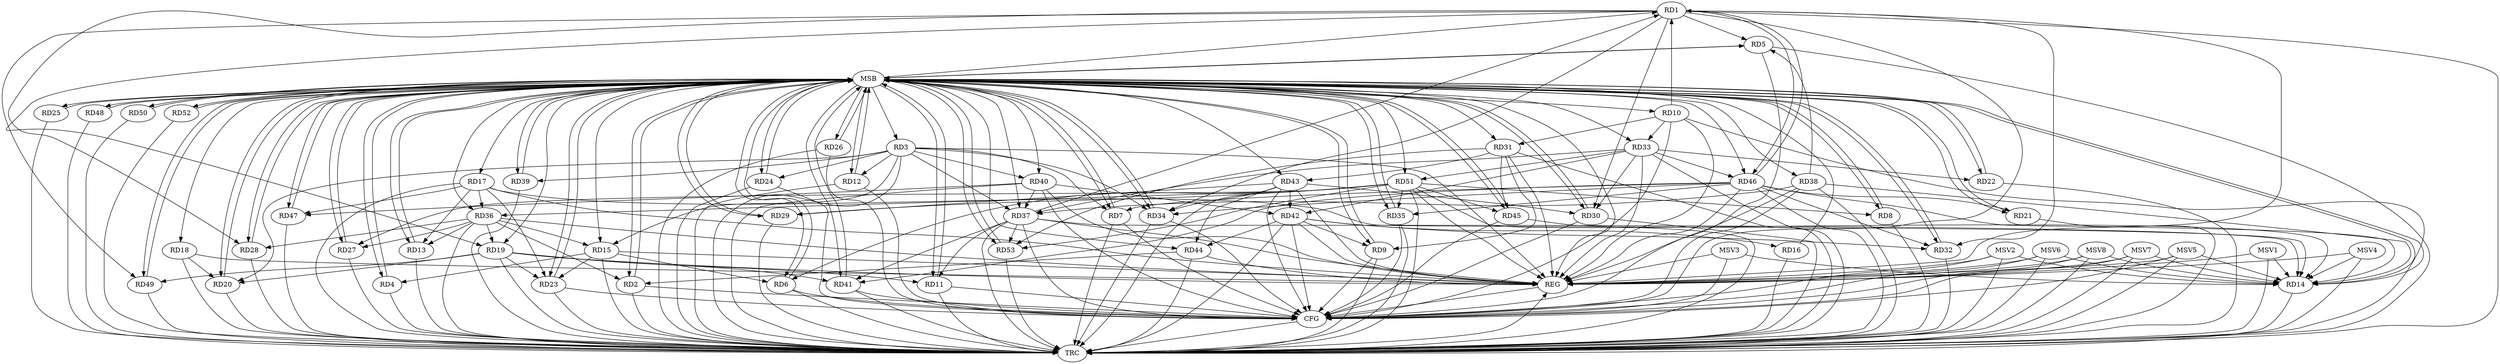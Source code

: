 strict digraph G {
  RD1 [ label="RD1" ];
  RD2 [ label="RD2" ];
  RD3 [ label="RD3" ];
  RD4 [ label="RD4" ];
  RD5 [ label="RD5" ];
  RD6 [ label="RD6" ];
  RD7 [ label="RD7" ];
  RD8 [ label="RD8" ];
  RD9 [ label="RD9" ];
  RD10 [ label="RD10" ];
  RD11 [ label="RD11" ];
  RD12 [ label="RD12" ];
  RD13 [ label="RD13" ];
  RD14 [ label="RD14" ];
  RD15 [ label="RD15" ];
  RD16 [ label="RD16" ];
  RD17 [ label="RD17" ];
  RD18 [ label="RD18" ];
  RD19 [ label="RD19" ];
  RD20 [ label="RD20" ];
  RD21 [ label="RD21" ];
  RD22 [ label="RD22" ];
  RD23 [ label="RD23" ];
  RD24 [ label="RD24" ];
  RD25 [ label="RD25" ];
  RD26 [ label="RD26" ];
  RD27 [ label="RD27" ];
  RD28 [ label="RD28" ];
  RD29 [ label="RD29" ];
  RD30 [ label="RD30" ];
  RD31 [ label="RD31" ];
  RD32 [ label="RD32" ];
  RD33 [ label="RD33" ];
  RD34 [ label="RD34" ];
  RD35 [ label="RD35" ];
  RD36 [ label="RD36" ];
  RD37 [ label="RD37" ];
  RD38 [ label="RD38" ];
  RD39 [ label="RD39" ];
  RD40 [ label="RD40" ];
  RD41 [ label="RD41" ];
  RD42 [ label="RD42" ];
  RD43 [ label="RD43" ];
  RD44 [ label="RD44" ];
  RD45 [ label="RD45" ];
  RD46 [ label="RD46" ];
  RD47 [ label="RD47" ];
  RD48 [ label="RD48" ];
  RD49 [ label="RD49" ];
  RD50 [ label="RD50" ];
  RD51 [ label="RD51" ];
  RD52 [ label="RD52" ];
  RD53 [ label="RD53" ];
  REG [ label="REG" ];
  MSB [ label="MSB" ];
  CFG [ label="CFG" ];
  TRC [ label="TRC" ];
  MSV1 [ label="MSV1" ];
  MSV2 [ label="MSV2" ];
  MSV3 [ label="MSV3" ];
  MSV4 [ label="MSV4" ];
  MSV5 [ label="MSV5" ];
  MSV6 [ label="MSV6" ];
  MSV7 [ label="MSV7" ];
  MSV8 [ label="MSV8" ];
  RD1 -> RD5;
  RD10 -> RD1;
  RD1 -> RD19;
  RD1 -> RD28;
  RD1 -> RD30;
  RD1 -> RD32;
  RD1 -> RD34;
  RD37 -> RD1;
  RD1 -> RD46;
  RD46 -> RD1;
  RD1 -> RD49;
  RD36 -> RD2;
  RD44 -> RD2;
  RD3 -> RD7;
  RD3 -> RD12;
  RD3 -> RD15;
  RD3 -> RD20;
  RD3 -> RD24;
  RD3 -> RD34;
  RD3 -> RD37;
  RD3 -> RD39;
  RD3 -> RD40;
  RD15 -> RD4;
  RD38 -> RD5;
  RD15 -> RD6;
  RD51 -> RD6;
  RD46 -> RD7;
  RD51 -> RD8;
  RD31 -> RD9;
  RD42 -> RD9;
  RD10 -> RD31;
  RD10 -> RD33;
  RD19 -> RD11;
  RD37 -> RD11;
  RD17 -> RD13;
  RD36 -> RD13;
  RD17 -> RD14;
  RD37 -> RD14;
  RD38 -> RD14;
  RD46 -> RD14;
  RD51 -> RD14;
  RD15 -> RD23;
  RD36 -> RD15;
  RD42 -> RD16;
  RD17 -> RD23;
  RD17 -> RD36;
  RD17 -> RD47;
  RD18 -> RD20;
  RD19 -> RD20;
  RD19 -> RD23;
  RD36 -> RD19;
  RD19 -> RD41;
  RD19 -> RD49;
  RD46 -> RD21;
  RD33 -> RD22;
  RD36 -> RD27;
  RD51 -> RD27;
  RD36 -> RD28;
  RD43 -> RD29;
  RD51 -> RD29;
  RD33 -> RD30;
  RD43 -> RD30;
  RD31 -> RD43;
  RD31 -> RD45;
  RD31 -> RD53;
  RD42 -> RD32;
  RD46 -> RD32;
  RD33 -> RD37;
  RD33 -> RD42;
  RD33 -> RD46;
  RD33 -> RD51;
  RD43 -> RD34;
  RD46 -> RD34;
  RD46 -> RD35;
  RD51 -> RD35;
  RD51 -> RD36;
  RD38 -> RD37;
  RD40 -> RD37;
  RD37 -> RD41;
  RD37 -> RD53;
  RD40 -> RD42;
  RD40 -> RD47;
  RD46 -> RD41;
  RD43 -> RD42;
  RD42 -> RD44;
  RD43 -> RD44;
  RD51 -> RD45;
  RD51 -> RD53;
  RD1 -> REG;
  RD3 -> REG;
  RD10 -> REG;
  RD15 -> REG;
  RD17 -> REG;
  RD18 -> REG;
  RD19 -> REG;
  RD31 -> REG;
  RD33 -> REG;
  RD36 -> REG;
  RD37 -> REG;
  RD38 -> REG;
  RD40 -> REG;
  RD42 -> REG;
  RD43 -> REG;
  RD44 -> REG;
  RD46 -> REG;
  RD51 -> REG;
  RD2 -> MSB;
  MSB -> RD24;
  MSB -> RD25;
  MSB -> RD32;
  MSB -> RD36;
  MSB -> RD45;
  MSB -> REG;
  RD4 -> MSB;
  MSB -> RD2;
  MSB -> RD6;
  MSB -> RD15;
  MSB -> RD40;
  MSB -> RD46;
  RD5 -> MSB;
  MSB -> RD11;
  MSB -> RD14;
  MSB -> RD22;
  MSB -> RD28;
  MSB -> RD31;
  MSB -> RD43;
  MSB -> RD49;
  MSB -> RD50;
  RD6 -> MSB;
  MSB -> RD30;
  MSB -> RD41;
  RD7 -> MSB;
  MSB -> RD1;
  MSB -> RD27;
  RD8 -> MSB;
  MSB -> RD7;
  RD9 -> MSB;
  MSB -> RD13;
  MSB -> RD35;
  RD11 -> MSB;
  MSB -> RD34;
  MSB -> RD51;
  RD12 -> MSB;
  MSB -> RD47;
  RD13 -> MSB;
  MSB -> RD18;
  RD14 -> MSB;
  MSB -> RD9;
  MSB -> RD48;
  MSB -> RD53;
  RD16 -> MSB;
  MSB -> RD8;
  MSB -> RD19;
  MSB -> RD23;
  MSB -> RD52;
  RD20 -> MSB;
  MSB -> RD12;
  MSB -> RD26;
  RD21 -> MSB;
  MSB -> RD37;
  MSB -> RD44;
  RD22 -> MSB;
  MSB -> RD5;
  RD23 -> MSB;
  MSB -> RD4;
  RD24 -> MSB;
  RD25 -> MSB;
  MSB -> RD39;
  RD26 -> MSB;
  MSB -> RD29;
  MSB -> RD33;
  RD27 -> MSB;
  MSB -> RD10;
  RD28 -> MSB;
  MSB -> RD17;
  RD29 -> MSB;
  RD30 -> MSB;
  MSB -> RD21;
  RD32 -> MSB;
  RD34 -> MSB;
  RD35 -> MSB;
  RD39 -> MSB;
  RD41 -> MSB;
  RD45 -> MSB;
  RD47 -> MSB;
  RD48 -> MSB;
  RD49 -> MSB;
  RD50 -> MSB;
  MSB -> RD3;
  MSB -> RD20;
  RD52 -> MSB;
  RD53 -> MSB;
  MSB -> RD38;
  RD2 -> CFG;
  RD9 -> CFG;
  RD34 -> CFG;
  RD40 -> CFG;
  RD45 -> CFG;
  RD1 -> CFG;
  RD23 -> CFG;
  RD11 -> CFG;
  RD43 -> CFG;
  RD7 -> CFG;
  RD42 -> CFG;
  RD26 -> CFG;
  RD37 -> CFG;
  RD38 -> CFG;
  RD24 -> CFG;
  RD6 -> CFG;
  RD5 -> CFG;
  RD35 -> CFG;
  RD41 -> CFG;
  RD12 -> CFG;
  RD30 -> CFG;
  RD10 -> CFG;
  REG -> CFG;
  RD1 -> TRC;
  RD2 -> TRC;
  RD3 -> TRC;
  RD4 -> TRC;
  RD5 -> TRC;
  RD6 -> TRC;
  RD7 -> TRC;
  RD8 -> TRC;
  RD9 -> TRC;
  RD10 -> TRC;
  RD11 -> TRC;
  RD12 -> TRC;
  RD13 -> TRC;
  RD14 -> TRC;
  RD15 -> TRC;
  RD16 -> TRC;
  RD17 -> TRC;
  RD18 -> TRC;
  RD19 -> TRC;
  RD20 -> TRC;
  RD21 -> TRC;
  RD22 -> TRC;
  RD23 -> TRC;
  RD24 -> TRC;
  RD25 -> TRC;
  RD26 -> TRC;
  RD27 -> TRC;
  RD28 -> TRC;
  RD29 -> TRC;
  RD30 -> TRC;
  RD31 -> TRC;
  RD32 -> TRC;
  RD33 -> TRC;
  RD34 -> TRC;
  RD35 -> TRC;
  RD36 -> TRC;
  RD37 -> TRC;
  RD38 -> TRC;
  RD39 -> TRC;
  RD40 -> TRC;
  RD41 -> TRC;
  RD42 -> TRC;
  RD43 -> TRC;
  RD44 -> TRC;
  RD45 -> TRC;
  RD46 -> TRC;
  RD47 -> TRC;
  RD48 -> TRC;
  RD49 -> TRC;
  RD50 -> TRC;
  RD51 -> TRC;
  RD52 -> TRC;
  RD53 -> TRC;
  CFG -> TRC;
  TRC -> REG;
  MSV1 -> RD14;
  MSV1 -> REG;
  MSV1 -> TRC;
  MSV2 -> RD14;
  MSV3 -> RD14;
  MSV4 -> RD14;
  MSV5 -> RD14;
  MSV6 -> RD14;
  MSV2 -> REG;
  MSV2 -> TRC;
  MSV2 -> CFG;
  MSV3 -> REG;
  MSV3 -> CFG;
  MSV4 -> REG;
  MSV4 -> TRC;
  MSV5 -> REG;
  MSV5 -> TRC;
  MSV5 -> CFG;
  MSV6 -> REG;
  MSV6 -> TRC;
  MSV6 -> CFG;
  MSV7 -> RD14;
  MSV8 -> RD14;
  MSV7 -> REG;
  MSV7 -> TRC;
  MSV7 -> CFG;
  MSV8 -> REG;
  MSV8 -> TRC;
  MSV8 -> CFG;
}

